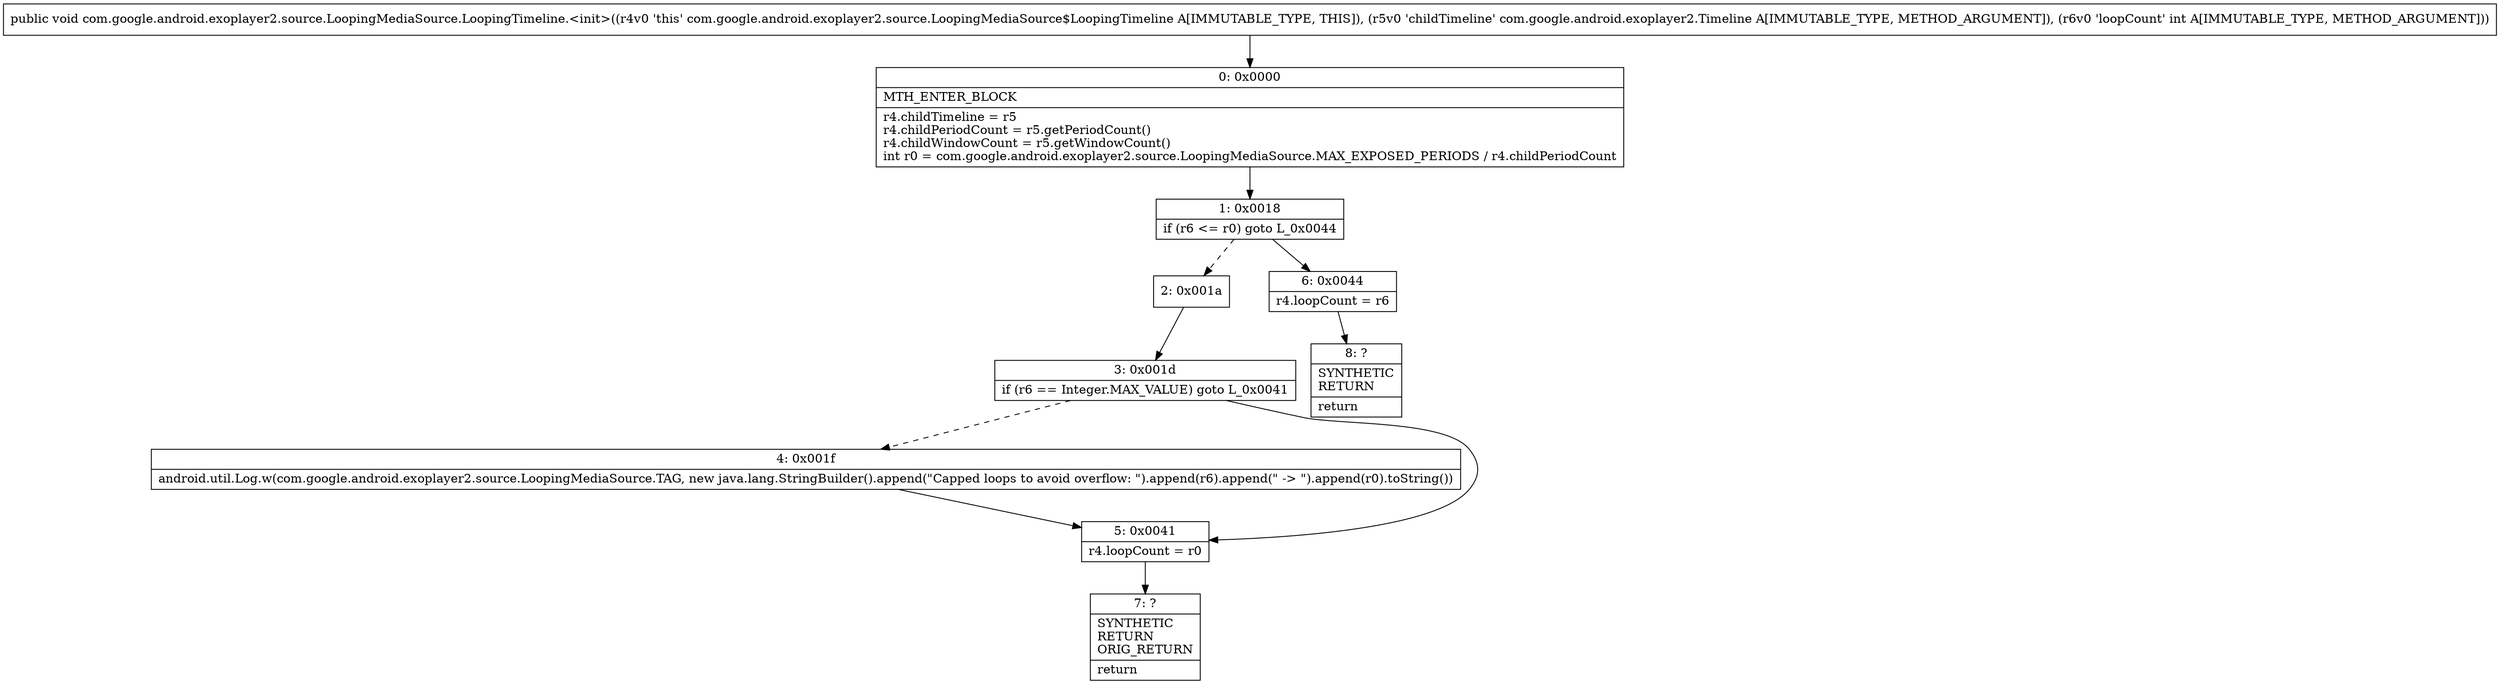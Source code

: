 digraph "CFG forcom.google.android.exoplayer2.source.LoopingMediaSource.LoopingTimeline.\<init\>(Lcom\/google\/android\/exoplayer2\/Timeline;I)V" {
Node_0 [shape=record,label="{0\:\ 0x0000|MTH_ENTER_BLOCK\l|r4.childTimeline = r5\lr4.childPeriodCount = r5.getPeriodCount()\lr4.childWindowCount = r5.getWindowCount()\lint r0 = com.google.android.exoplayer2.source.LoopingMediaSource.MAX_EXPOSED_PERIODS \/ r4.childPeriodCount\l}"];
Node_1 [shape=record,label="{1\:\ 0x0018|if (r6 \<= r0) goto L_0x0044\l}"];
Node_2 [shape=record,label="{2\:\ 0x001a}"];
Node_3 [shape=record,label="{3\:\ 0x001d|if (r6 == Integer.MAX_VALUE) goto L_0x0041\l}"];
Node_4 [shape=record,label="{4\:\ 0x001f|android.util.Log.w(com.google.android.exoplayer2.source.LoopingMediaSource.TAG, new java.lang.StringBuilder().append(\"Capped loops to avoid overflow: \").append(r6).append(\" \-\> \").append(r0).toString())\l}"];
Node_5 [shape=record,label="{5\:\ 0x0041|r4.loopCount = r0\l}"];
Node_6 [shape=record,label="{6\:\ 0x0044|r4.loopCount = r6\l}"];
Node_7 [shape=record,label="{7\:\ ?|SYNTHETIC\lRETURN\lORIG_RETURN\l|return\l}"];
Node_8 [shape=record,label="{8\:\ ?|SYNTHETIC\lRETURN\l|return\l}"];
MethodNode[shape=record,label="{public void com.google.android.exoplayer2.source.LoopingMediaSource.LoopingTimeline.\<init\>((r4v0 'this' com.google.android.exoplayer2.source.LoopingMediaSource$LoopingTimeline A[IMMUTABLE_TYPE, THIS]), (r5v0 'childTimeline' com.google.android.exoplayer2.Timeline A[IMMUTABLE_TYPE, METHOD_ARGUMENT]), (r6v0 'loopCount' int A[IMMUTABLE_TYPE, METHOD_ARGUMENT])) }"];
MethodNode -> Node_0;
Node_0 -> Node_1;
Node_1 -> Node_2[style=dashed];
Node_1 -> Node_6;
Node_2 -> Node_3;
Node_3 -> Node_4[style=dashed];
Node_3 -> Node_5;
Node_4 -> Node_5;
Node_5 -> Node_7;
Node_6 -> Node_8;
}

